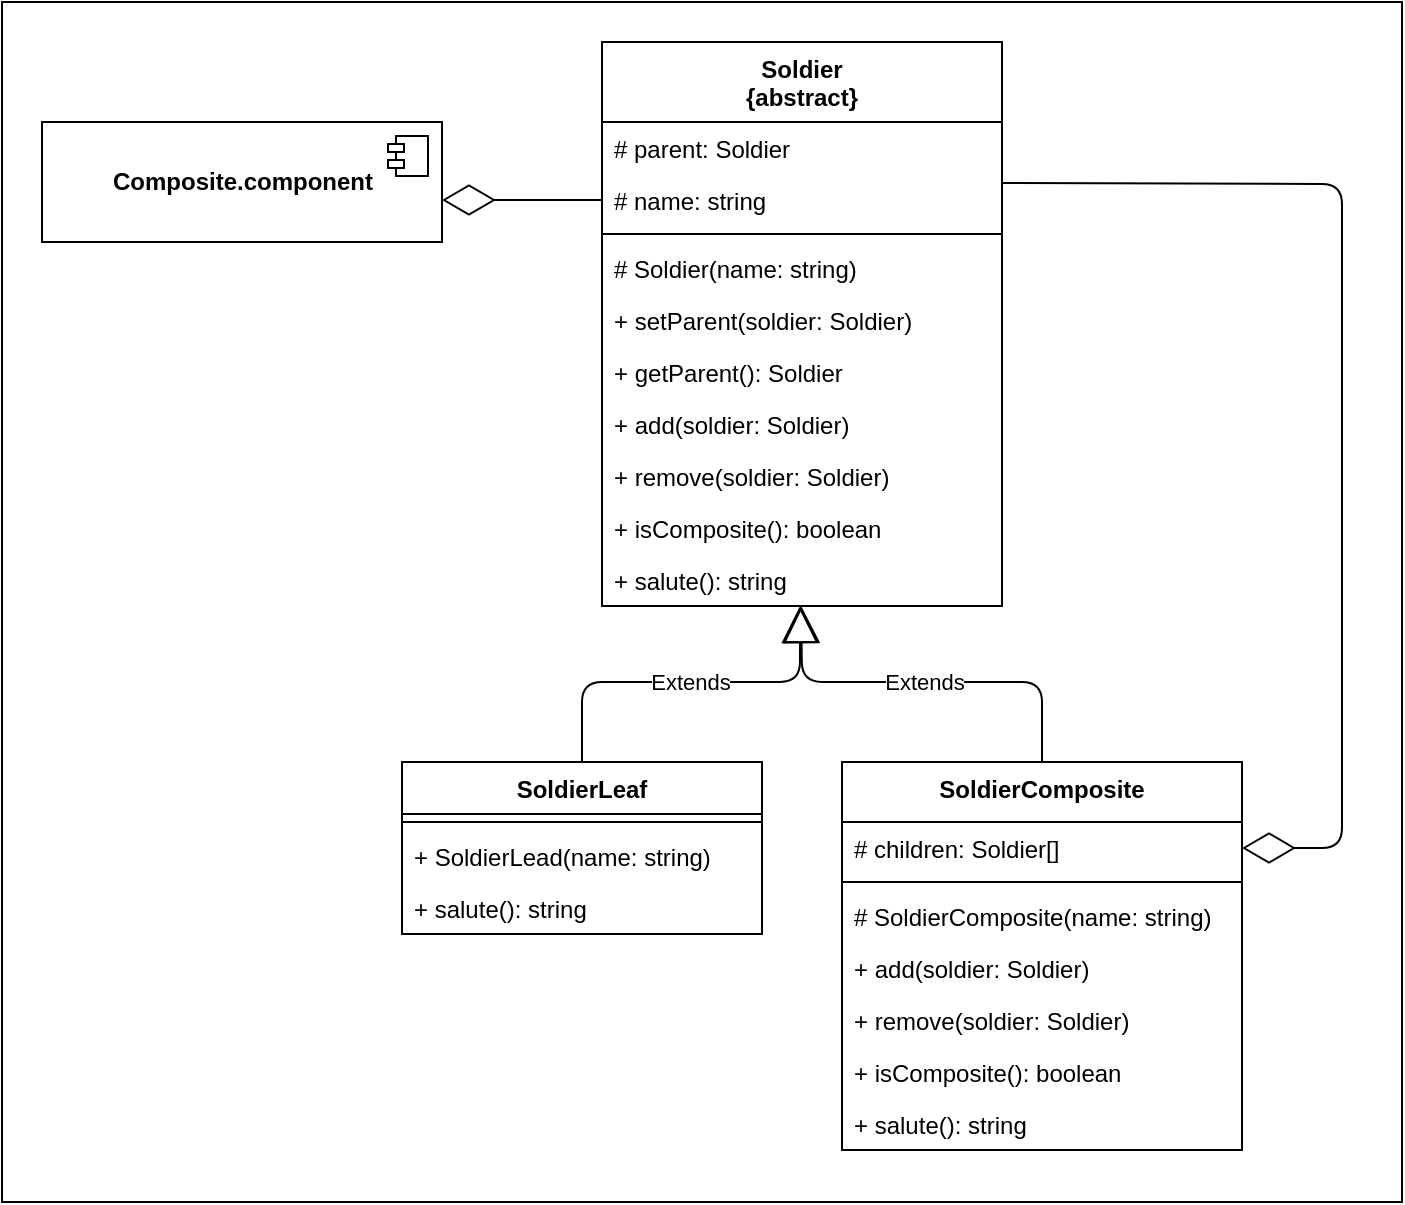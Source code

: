 <mxfile version="13.10.1" type="device"><diagram id="ADVvQiStgnq9S2mXgPfd" name="Page-1"><mxGraphModel dx="1130" dy="649" grid="1" gridSize="10" guides="1" tooltips="1" connect="1" arrows="1" fold="1" page="1" pageScale="1" pageWidth="827" pageHeight="1169" math="0" shadow="0"><root><mxCell id="0"/><mxCell id="1" parent="0"/><mxCell id="R3KqDL89PmosWPadP2Yi-41" value="" style="rounded=0;whiteSpace=wrap;html=1;" vertex="1" parent="1"><mxGeometry x="60" y="20" width="700" height="600" as="geometry"/></mxCell><mxCell id="R3KqDL89PmosWPadP2Yi-1" value="Composite.component" style="html=1;dropTarget=0;fontStyle=1" vertex="1" parent="1"><mxGeometry x="80" y="80" width="200" height="60" as="geometry"/></mxCell><mxCell id="R3KqDL89PmosWPadP2Yi-2" value="" style="shape=module;jettyWidth=8;jettyHeight=4;" vertex="1" parent="R3KqDL89PmosWPadP2Yi-1"><mxGeometry x="1" width="20" height="20" relative="1" as="geometry"><mxPoint x="-27" y="7" as="offset"/></mxGeometry></mxCell><mxCell id="R3KqDL89PmosWPadP2Yi-3" value="Soldier&#10;{abstract}" style="swimlane;fontStyle=1;align=center;verticalAlign=top;childLayout=stackLayout;horizontal=1;startSize=40;horizontalStack=0;resizeParent=1;resizeParentMax=0;resizeLast=0;collapsible=1;marginBottom=0;" vertex="1" parent="1"><mxGeometry x="360" y="40" width="200" height="282" as="geometry"/></mxCell><mxCell id="R3KqDL89PmosWPadP2Yi-4" value="# parent: Soldier" style="text;strokeColor=none;fillColor=none;align=left;verticalAlign=top;spacingLeft=4;spacingRight=4;overflow=hidden;rotatable=0;points=[[0,0.5],[1,0.5]];portConstraint=eastwest;" vertex="1" parent="R3KqDL89PmosWPadP2Yi-3"><mxGeometry y="40" width="200" height="26" as="geometry"/></mxCell><mxCell id="R3KqDL89PmosWPadP2Yi-7" value="# name: string" style="text;strokeColor=none;fillColor=none;align=left;verticalAlign=top;spacingLeft=4;spacingRight=4;overflow=hidden;rotatable=0;points=[[0,0.5],[1,0.5]];portConstraint=eastwest;" vertex="1" parent="R3KqDL89PmosWPadP2Yi-3"><mxGeometry y="66" width="200" height="26" as="geometry"/></mxCell><mxCell id="R3KqDL89PmosWPadP2Yi-5" value="" style="line;strokeWidth=1;fillColor=none;align=left;verticalAlign=middle;spacingTop=-1;spacingLeft=3;spacingRight=3;rotatable=0;labelPosition=right;points=[];portConstraint=eastwest;" vertex="1" parent="R3KqDL89PmosWPadP2Yi-3"><mxGeometry y="92" width="200" height="8" as="geometry"/></mxCell><mxCell id="R3KqDL89PmosWPadP2Yi-6" value="# Soldier(name: string)" style="text;strokeColor=none;fillColor=none;align=left;verticalAlign=top;spacingLeft=4;spacingRight=4;overflow=hidden;rotatable=0;points=[[0,0.5],[1,0.5]];portConstraint=eastwest;" vertex="1" parent="R3KqDL89PmosWPadP2Yi-3"><mxGeometry y="100" width="200" height="26" as="geometry"/></mxCell><mxCell id="R3KqDL89PmosWPadP2Yi-8" value="+ setParent(soldier: Soldier)" style="text;strokeColor=none;fillColor=none;align=left;verticalAlign=top;spacingLeft=4;spacingRight=4;overflow=hidden;rotatable=0;points=[[0,0.5],[1,0.5]];portConstraint=eastwest;" vertex="1" parent="R3KqDL89PmosWPadP2Yi-3"><mxGeometry y="126" width="200" height="26" as="geometry"/></mxCell><mxCell id="R3KqDL89PmosWPadP2Yi-9" value="+ getParent(): Soldier" style="text;strokeColor=none;fillColor=none;align=left;verticalAlign=top;spacingLeft=4;spacingRight=4;overflow=hidden;rotatable=0;points=[[0,0.5],[1,0.5]];portConstraint=eastwest;" vertex="1" parent="R3KqDL89PmosWPadP2Yi-3"><mxGeometry y="152" width="200" height="26" as="geometry"/></mxCell><mxCell id="R3KqDL89PmosWPadP2Yi-10" value="+ add(soldier: Soldier)" style="text;strokeColor=none;fillColor=none;align=left;verticalAlign=top;spacingLeft=4;spacingRight=4;overflow=hidden;rotatable=0;points=[[0,0.5],[1,0.5]];portConstraint=eastwest;" vertex="1" parent="R3KqDL89PmosWPadP2Yi-3"><mxGeometry y="178" width="200" height="26" as="geometry"/></mxCell><mxCell id="R3KqDL89PmosWPadP2Yi-11" value="+ remove(soldier: Soldier)" style="text;strokeColor=none;fillColor=none;align=left;verticalAlign=top;spacingLeft=4;spacingRight=4;overflow=hidden;rotatable=0;points=[[0,0.5],[1,0.5]];portConstraint=eastwest;" vertex="1" parent="R3KqDL89PmosWPadP2Yi-3"><mxGeometry y="204" width="200" height="26" as="geometry"/></mxCell><mxCell id="R3KqDL89PmosWPadP2Yi-12" value="+ isComposite(): boolean" style="text;strokeColor=none;fillColor=none;align=left;verticalAlign=top;spacingLeft=4;spacingRight=4;overflow=hidden;rotatable=0;points=[[0,0.5],[1,0.5]];portConstraint=eastwest;" vertex="1" parent="R3KqDL89PmosWPadP2Yi-3"><mxGeometry y="230" width="200" height="26" as="geometry"/></mxCell><mxCell id="R3KqDL89PmosWPadP2Yi-13" value="+ salute(): string" style="text;strokeColor=none;fillColor=none;align=left;verticalAlign=top;spacingLeft=4;spacingRight=4;overflow=hidden;rotatable=0;points=[[0,0.5],[1,0.5]];portConstraint=eastwest;" vertex="1" parent="R3KqDL89PmosWPadP2Yi-3"><mxGeometry y="256" width="200" height="26" as="geometry"/></mxCell><mxCell id="R3KqDL89PmosWPadP2Yi-14" value="SoldierLeaf" style="swimlane;fontStyle=1;align=center;verticalAlign=top;childLayout=stackLayout;horizontal=1;startSize=26;horizontalStack=0;resizeParent=1;resizeParentMax=0;resizeLast=0;collapsible=1;marginBottom=0;" vertex="1" parent="1"><mxGeometry x="260" y="400" width="180" height="86" as="geometry"/></mxCell><mxCell id="R3KqDL89PmosWPadP2Yi-16" value="" style="line;strokeWidth=1;fillColor=none;align=left;verticalAlign=middle;spacingTop=-1;spacingLeft=3;spacingRight=3;rotatable=0;labelPosition=right;points=[];portConstraint=eastwest;" vertex="1" parent="R3KqDL89PmosWPadP2Yi-14"><mxGeometry y="26" width="180" height="8" as="geometry"/></mxCell><mxCell id="R3KqDL89PmosWPadP2Yi-17" value="+ SoldierLead(name: string)" style="text;strokeColor=none;fillColor=none;align=left;verticalAlign=top;spacingLeft=4;spacingRight=4;overflow=hidden;rotatable=0;points=[[0,0.5],[1,0.5]];portConstraint=eastwest;" vertex="1" parent="R3KqDL89PmosWPadP2Yi-14"><mxGeometry y="34" width="180" height="26" as="geometry"/></mxCell><mxCell id="R3KqDL89PmosWPadP2Yi-18" value="+ salute(): string" style="text;strokeColor=none;fillColor=none;align=left;verticalAlign=top;spacingLeft=4;spacingRight=4;overflow=hidden;rotatable=0;points=[[0,0.5],[1,0.5]];portConstraint=eastwest;" vertex="1" parent="R3KqDL89PmosWPadP2Yi-14"><mxGeometry y="60" width="180" height="26" as="geometry"/></mxCell><mxCell id="R3KqDL89PmosWPadP2Yi-24" value="SoldierComposite" style="swimlane;fontStyle=1;align=center;verticalAlign=top;childLayout=stackLayout;horizontal=1;startSize=30;horizontalStack=0;resizeParent=1;resizeParentMax=0;resizeLast=0;collapsible=1;marginBottom=0;" vertex="1" parent="1"><mxGeometry x="480" y="400" width="200" height="194" as="geometry"/></mxCell><mxCell id="R3KqDL89PmosWPadP2Yi-25" value="# children: Soldier[]" style="text;strokeColor=none;fillColor=none;align=left;verticalAlign=top;spacingLeft=4;spacingRight=4;overflow=hidden;rotatable=0;points=[[0,0.5],[1,0.5]];portConstraint=eastwest;" vertex="1" parent="R3KqDL89PmosWPadP2Yi-24"><mxGeometry y="30" width="200" height="26" as="geometry"/></mxCell><mxCell id="R3KqDL89PmosWPadP2Yi-27" value="" style="line;strokeWidth=1;fillColor=none;align=left;verticalAlign=middle;spacingTop=-1;spacingLeft=3;spacingRight=3;rotatable=0;labelPosition=right;points=[];portConstraint=eastwest;" vertex="1" parent="R3KqDL89PmosWPadP2Yi-24"><mxGeometry y="56" width="200" height="8" as="geometry"/></mxCell><mxCell id="R3KqDL89PmosWPadP2Yi-28" value="# SoldierComposite(name: string)" style="text;strokeColor=none;fillColor=none;align=left;verticalAlign=top;spacingLeft=4;spacingRight=4;overflow=hidden;rotatable=0;points=[[0,0.5],[1,0.5]];portConstraint=eastwest;" vertex="1" parent="R3KqDL89PmosWPadP2Yi-24"><mxGeometry y="64" width="200" height="26" as="geometry"/></mxCell><mxCell id="R3KqDL89PmosWPadP2Yi-31" value="+ add(soldier: Soldier)" style="text;strokeColor=none;fillColor=none;align=left;verticalAlign=top;spacingLeft=4;spacingRight=4;overflow=hidden;rotatable=0;points=[[0,0.5],[1,0.5]];portConstraint=eastwest;" vertex="1" parent="R3KqDL89PmosWPadP2Yi-24"><mxGeometry y="90" width="200" height="26" as="geometry"/></mxCell><mxCell id="R3KqDL89PmosWPadP2Yi-32" value="+ remove(soldier: Soldier)" style="text;strokeColor=none;fillColor=none;align=left;verticalAlign=top;spacingLeft=4;spacingRight=4;overflow=hidden;rotatable=0;points=[[0,0.5],[1,0.5]];portConstraint=eastwest;" vertex="1" parent="R3KqDL89PmosWPadP2Yi-24"><mxGeometry y="116" width="200" height="26" as="geometry"/></mxCell><mxCell id="R3KqDL89PmosWPadP2Yi-33" value="+ isComposite(): boolean" style="text;strokeColor=none;fillColor=none;align=left;verticalAlign=top;spacingLeft=4;spacingRight=4;overflow=hidden;rotatable=0;points=[[0,0.5],[1,0.5]];portConstraint=eastwest;" vertex="1" parent="R3KqDL89PmosWPadP2Yi-24"><mxGeometry y="142" width="200" height="26" as="geometry"/></mxCell><mxCell id="R3KqDL89PmosWPadP2Yi-34" value="+ salute(): string" style="text;strokeColor=none;fillColor=none;align=left;verticalAlign=top;spacingLeft=4;spacingRight=4;overflow=hidden;rotatable=0;points=[[0,0.5],[1,0.5]];portConstraint=eastwest;" vertex="1" parent="R3KqDL89PmosWPadP2Yi-24"><mxGeometry y="168" width="200" height="26" as="geometry"/></mxCell><mxCell id="R3KqDL89PmosWPadP2Yi-35" value="Extends" style="endArrow=block;endSize=16;endFill=0;html=1;entryX=0.495;entryY=1;entryDx=0;entryDy=0;entryPerimeter=0;exitX=0.5;exitY=0;exitDx=0;exitDy=0;" edge="1" parent="1" source="R3KqDL89PmosWPadP2Yi-14" target="R3KqDL89PmosWPadP2Yi-13"><mxGeometry width="160" relative="1" as="geometry"><mxPoint x="280" y="600" as="sourcePoint"/><mxPoint x="440" y="600" as="targetPoint"/><Array as="points"><mxPoint x="350" y="360"/><mxPoint x="459" y="360"/></Array></mxGeometry></mxCell><mxCell id="R3KqDL89PmosWPadP2Yi-36" value="Extends" style="endArrow=block;endSize=16;endFill=0;html=1;exitX=0.5;exitY=0;exitDx=0;exitDy=0;entryX=0.498;entryY=0.999;entryDx=0;entryDy=0;entryPerimeter=0;" edge="1" parent="1" source="R3KqDL89PmosWPadP2Yi-24" target="R3KqDL89PmosWPadP2Yi-13"><mxGeometry width="160" relative="1" as="geometry"><mxPoint x="650" y="360" as="sourcePoint"/><mxPoint x="460" y="330" as="targetPoint"/><Array as="points"><mxPoint x="580" y="360"/><mxPoint x="460" y="360"/></Array></mxGeometry></mxCell><mxCell id="R3KqDL89PmosWPadP2Yi-37" value="" style="endArrow=diamondThin;endFill=0;endSize=24;html=1;entryX=1;entryY=0.5;entryDx=0;entryDy=0;exitX=1;exitY=0.25;exitDx=0;exitDy=0;" edge="1" parent="1" source="R3KqDL89PmosWPadP2Yi-3" target="R3KqDL89PmosWPadP2Yi-25"><mxGeometry width="160" relative="1" as="geometry"><mxPoint x="620" y="200" as="sourcePoint"/><mxPoint x="780" y="200" as="targetPoint"/><Array as="points"><mxPoint x="730" y="111"/><mxPoint x="730" y="443"/></Array></mxGeometry></mxCell><mxCell id="R3KqDL89PmosWPadP2Yi-39" value="" style="endArrow=diamondThin;endFill=0;endSize=24;html=1;entryX=1;entryY=0.65;entryDx=0;entryDy=0;exitX=0;exitY=0.5;exitDx=0;exitDy=0;entryPerimeter=0;" edge="1" parent="1" source="R3KqDL89PmosWPadP2Yi-7" target="R3KqDL89PmosWPadP2Yi-1"><mxGeometry width="160" relative="1" as="geometry"><mxPoint x="130" y="230" as="sourcePoint"/><mxPoint x="290" y="230" as="targetPoint"/></mxGeometry></mxCell></root></mxGraphModel></diagram></mxfile>